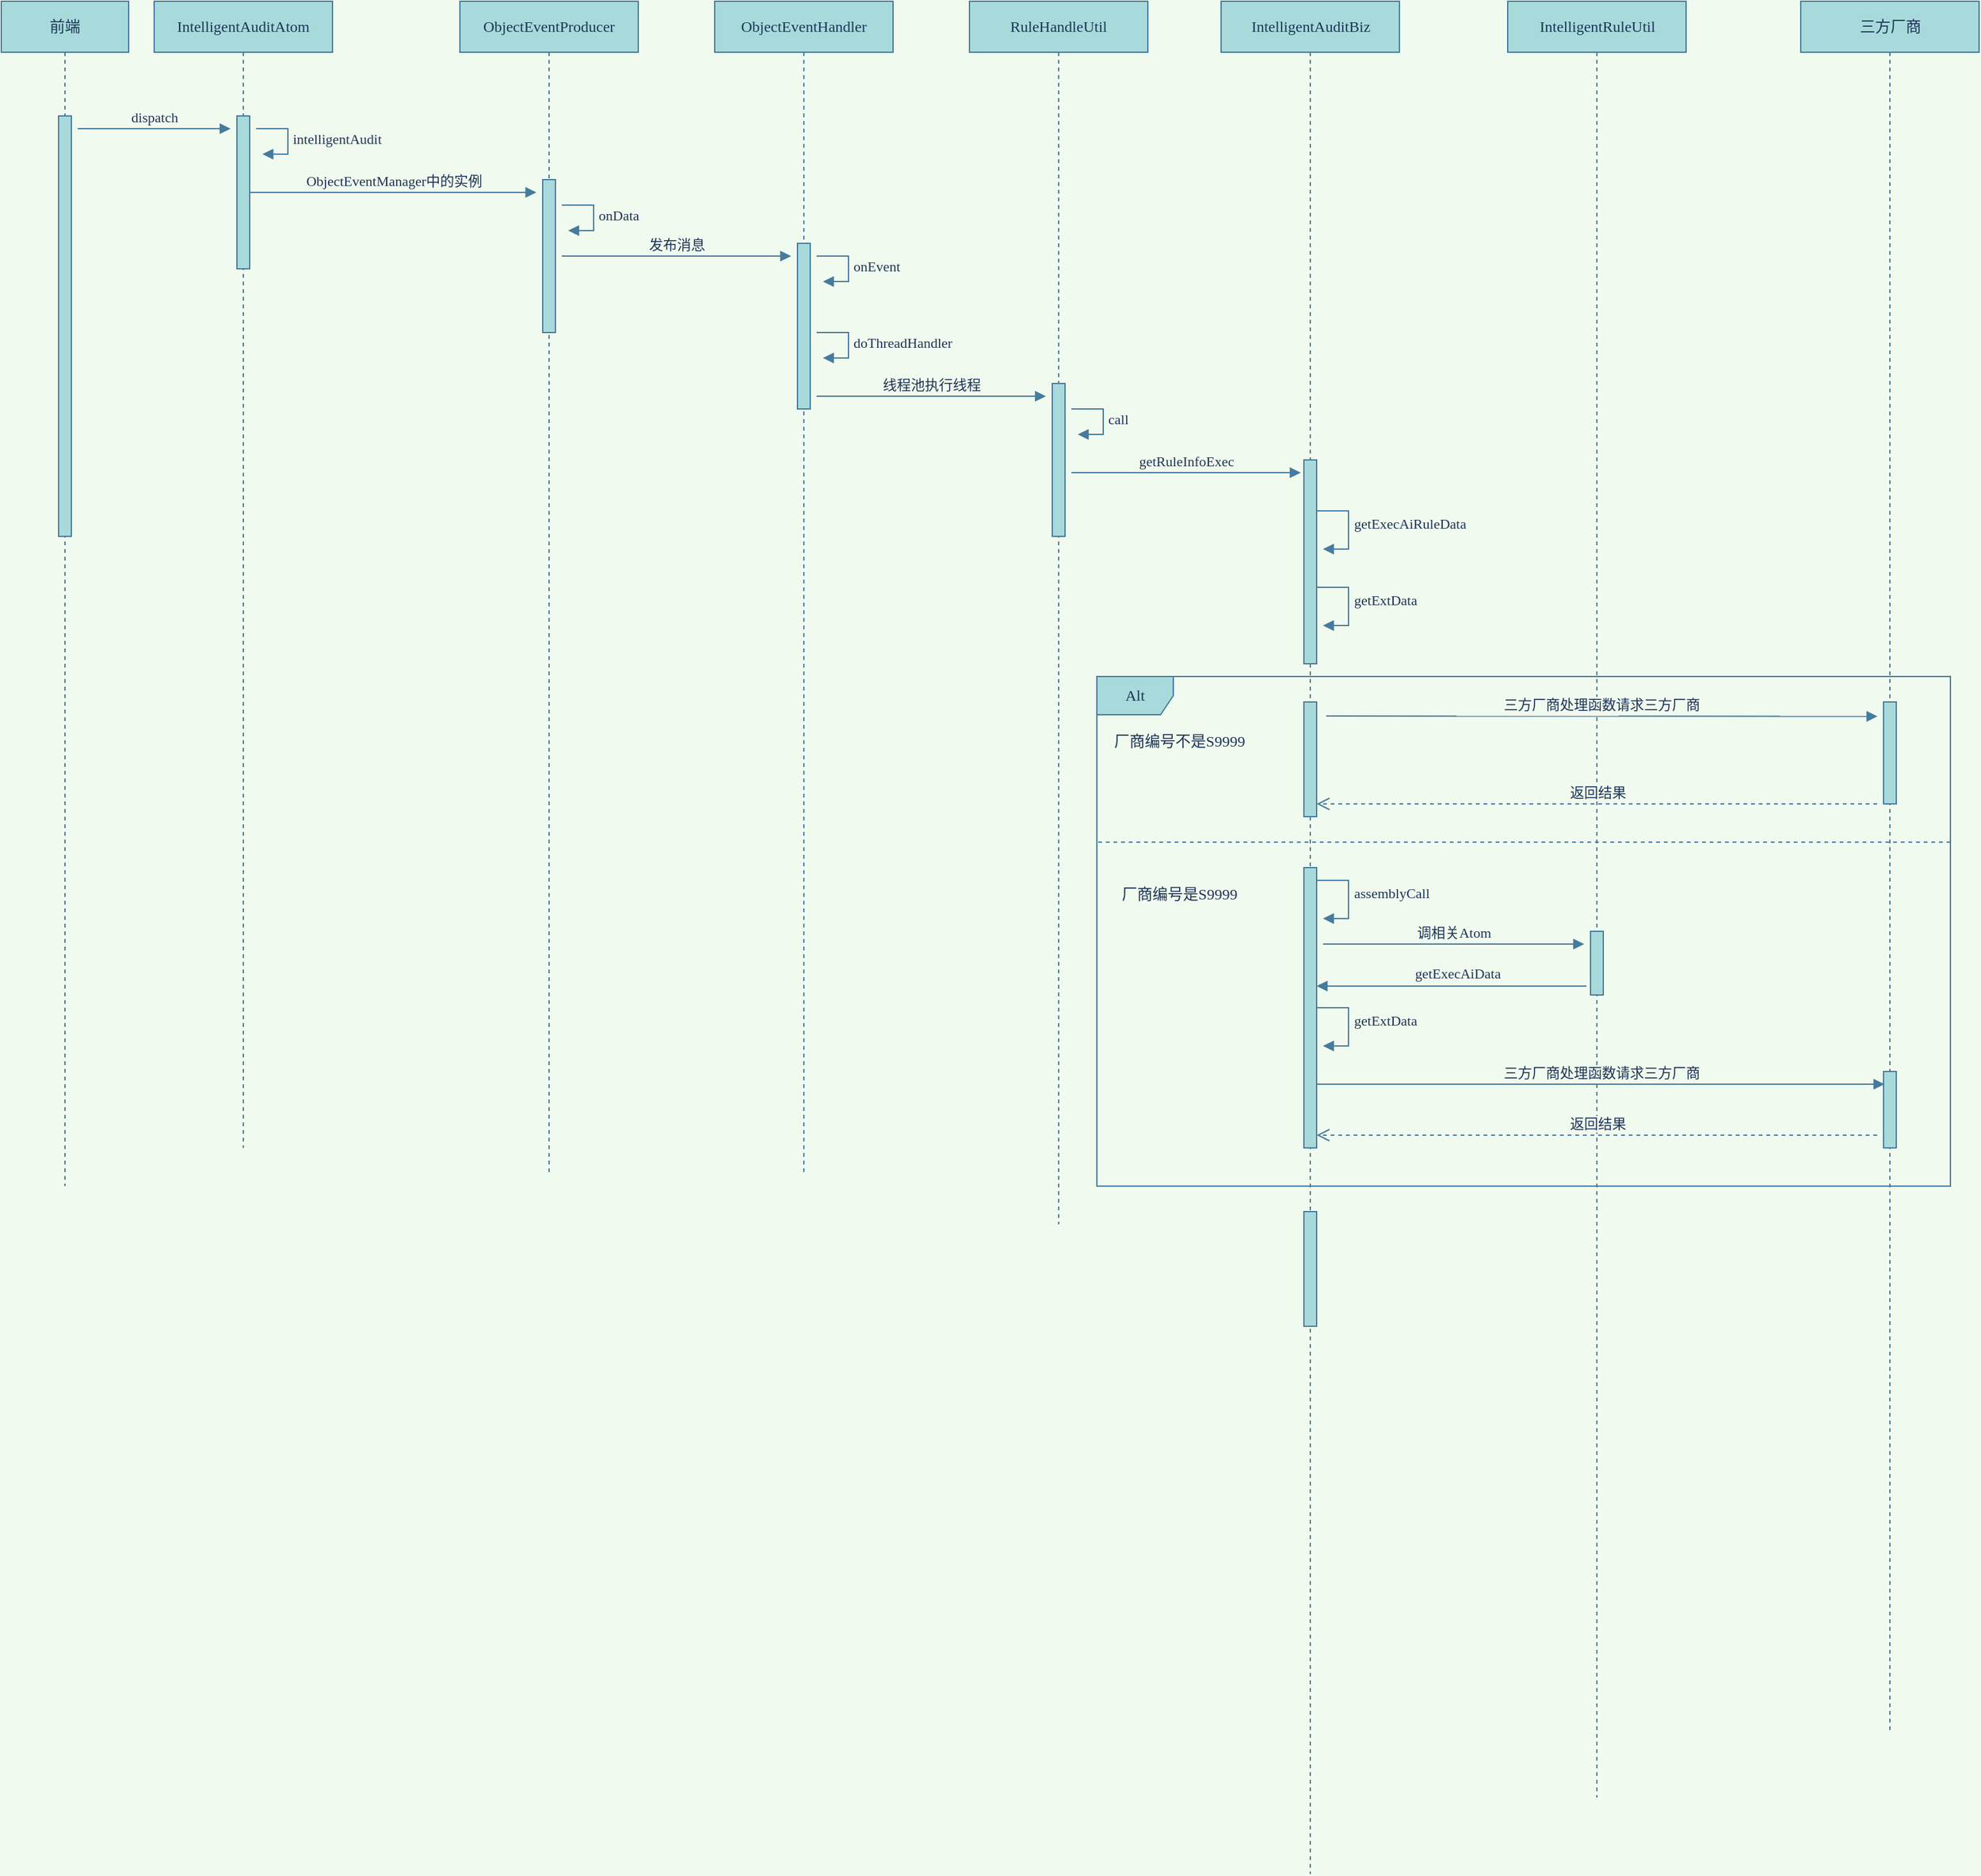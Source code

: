 <mxfile version="14.1.1" type="github">
  <diagram id="zghKUV4cW027AKgbunaZ" name="第 1 页">
    <mxGraphModel dx="1503" dy="791" grid="1" gridSize="10" guides="1" tooltips="1" connect="1" arrows="1" fold="1" page="1" pageScale="1" pageWidth="850" pageHeight="1100" background="#F1FAEE" math="0" shadow="0">
      <root>
        <mxCell id="0" />
        <mxCell id="1" parent="0" />
        <mxCell id="F1iLutC6E6IiqcUPJ3Px-1" value="前端" style="shape=umlLifeline;perimeter=lifelinePerimeter;whiteSpace=wrap;html=1;container=1;collapsible=0;recursiveResize=0;outlineConnect=0;rounded=0;sketch=0;strokeColor=#457B9D;fillColor=#A8DADC;fontColor=#1D3557;" vertex="1" parent="1">
          <mxGeometry x="80" y="80" width="100" height="930" as="geometry" />
        </mxCell>
        <mxCell id="F1iLutC6E6IiqcUPJ3Px-4" value="" style="html=1;points=[];perimeter=orthogonalPerimeter;rounded=0;sketch=0;strokeColor=#457B9D;fillColor=#A8DADC;fontFamily=Comic Sans MS;fontColor=#1D3557;" vertex="1" parent="F1iLutC6E6IiqcUPJ3Px-1">
          <mxGeometry x="45" y="90" width="10" height="330" as="geometry" />
        </mxCell>
        <mxCell id="F1iLutC6E6IiqcUPJ3Px-3" value="IntelligentAuditAtom" style="shape=umlLifeline;perimeter=lifelinePerimeter;whiteSpace=wrap;html=1;container=1;collapsible=0;recursiveResize=0;outlineConnect=0;rounded=0;sketch=0;strokeColor=#457B9D;fillColor=#A8DADC;fontColor=#1D3557;fontFamily=Comic Sans MS;" vertex="1" parent="1">
          <mxGeometry x="200" y="80" width="140" height="900" as="geometry" />
        </mxCell>
        <mxCell id="F1iLutC6E6IiqcUPJ3Px-13" value="" style="html=1;points=[];perimeter=orthogonalPerimeter;rounded=0;sketch=0;strokeColor=#457B9D;fillColor=#A8DADC;fontFamily=Comic Sans MS;fontColor=#1D3557;" vertex="1" parent="F1iLutC6E6IiqcUPJ3Px-3">
          <mxGeometry x="65" y="90" width="10" height="120" as="geometry" />
        </mxCell>
        <mxCell id="F1iLutC6E6IiqcUPJ3Px-6" value="dispatch" style="html=1;verticalAlign=bottom;endArrow=block;strokeColor=#457B9D;fillColor=#A8DADC;fontFamily=Comic Sans MS;fontColor=#1D3557;labelBackgroundColor=#F1FAEE;" edge="1" parent="1">
          <mxGeometry relative="1" as="geometry">
            <mxPoint x="140" y="180" as="sourcePoint" />
            <mxPoint x="260" y="180" as="targetPoint" />
          </mxGeometry>
        </mxCell>
        <mxCell id="F1iLutC6E6IiqcUPJ3Px-11" value="intelligentAudit" style="edgeStyle=orthogonalEdgeStyle;html=1;align=left;spacingLeft=2;endArrow=block;rounded=0;entryX=1;entryY=0;strokeColor=#457B9D;fillColor=#A8DADC;fontFamily=Comic Sans MS;fontColor=#1D3557;labelBackgroundColor=#F1FAEE;" edge="1" parent="1">
          <mxGeometry relative="1" as="geometry">
            <mxPoint x="280" y="180" as="sourcePoint" />
            <Array as="points">
              <mxPoint x="305" y="180" />
            </Array>
            <mxPoint x="285" y="200" as="targetPoint" />
          </mxGeometry>
        </mxCell>
        <mxCell id="F1iLutC6E6IiqcUPJ3Px-14" value="ObjectEventProducer" style="shape=umlLifeline;perimeter=lifelinePerimeter;whiteSpace=wrap;html=1;container=1;collapsible=0;recursiveResize=0;outlineConnect=0;rounded=0;sketch=0;strokeColor=#457B9D;fillColor=#A8DADC;fontColor=#1D3557;fontFamily=Comic Sans MS;" vertex="1" parent="1">
          <mxGeometry x="440" y="80" width="140" height="920" as="geometry" />
        </mxCell>
        <mxCell id="F1iLutC6E6IiqcUPJ3Px-15" value="" style="html=1;points=[];perimeter=orthogonalPerimeter;rounded=0;sketch=0;strokeColor=#457B9D;fillColor=#A8DADC;fontFamily=Comic Sans MS;fontColor=#1D3557;" vertex="1" parent="F1iLutC6E6IiqcUPJ3Px-14">
          <mxGeometry x="65" y="140" width="10" height="120" as="geometry" />
        </mxCell>
        <mxCell id="F1iLutC6E6IiqcUPJ3Px-16" value="ObjectEventHandler" style="shape=umlLifeline;perimeter=lifelinePerimeter;whiteSpace=wrap;html=1;container=1;collapsible=0;recursiveResize=0;outlineConnect=0;rounded=0;sketch=0;strokeColor=#457B9D;fillColor=#A8DADC;fontColor=#1D3557;fontFamily=Comic Sans MS;" vertex="1" parent="1">
          <mxGeometry x="640" y="80" width="140" height="920" as="geometry" />
        </mxCell>
        <mxCell id="F1iLutC6E6IiqcUPJ3Px-17" value="" style="html=1;points=[];perimeter=orthogonalPerimeter;rounded=0;sketch=0;strokeColor=#457B9D;fillColor=#A8DADC;fontFamily=Comic Sans MS;fontColor=#1D3557;" vertex="1" parent="F1iLutC6E6IiqcUPJ3Px-16">
          <mxGeometry x="65" y="190" width="10" height="130" as="geometry" />
        </mxCell>
        <mxCell id="F1iLutC6E6IiqcUPJ3Px-18" value="RuleHandleUtil" style="shape=umlLifeline;perimeter=lifelinePerimeter;whiteSpace=wrap;html=1;container=1;collapsible=0;recursiveResize=0;outlineConnect=0;rounded=0;sketch=0;strokeColor=#457B9D;fillColor=#A8DADC;fontColor=#1D3557;fontFamily=Comic Sans MS;" vertex="1" parent="1">
          <mxGeometry x="840" y="80" width="140" height="960" as="geometry" />
        </mxCell>
        <mxCell id="F1iLutC6E6IiqcUPJ3Px-19" value="" style="html=1;points=[];perimeter=orthogonalPerimeter;rounded=0;sketch=0;strokeColor=#457B9D;fillColor=#A8DADC;fontFamily=Comic Sans MS;fontColor=#1D3557;" vertex="1" parent="F1iLutC6E6IiqcUPJ3Px-18">
          <mxGeometry x="65" y="300" width="10" height="120" as="geometry" />
        </mxCell>
        <mxCell id="F1iLutC6E6IiqcUPJ3Px-38" value="IntelligentAuditBiz" style="shape=umlLifeline;perimeter=lifelinePerimeter;whiteSpace=wrap;html=1;container=1;collapsible=0;recursiveResize=0;outlineConnect=0;strokeColor=#457B9D;fillColor=#A8DADC;fontFamily=Comic Sans MS;fontColor=#1D3557;" vertex="1" parent="1">
          <mxGeometry x="1037.5" y="80" width="140" height="1470" as="geometry" />
        </mxCell>
        <mxCell id="F1iLutC6E6IiqcUPJ3Px-62" value="" style="html=1;points=[];perimeter=orthogonalPerimeter;rounded=0;sketch=0;strokeColor=#457B9D;fillColor=#A8DADC;fontColor=#1D3557;" vertex="1" parent="F1iLutC6E6IiqcUPJ3Px-38">
          <mxGeometry x="65" y="360" width="10" height="160" as="geometry" />
        </mxCell>
        <mxCell id="F1iLutC6E6IiqcUPJ3Px-40" value="三方厂商" style="shape=umlLifeline;perimeter=lifelinePerimeter;whiteSpace=wrap;html=1;container=1;collapsible=0;recursiveResize=0;outlineConnect=0;strokeColor=#457B9D;fillColor=#A8DADC;fontFamily=Comic Sans MS;fontColor=#1D3557;" vertex="1" parent="1">
          <mxGeometry x="1492.5" y="80" width="140" height="1360" as="geometry" />
        </mxCell>
        <mxCell id="F1iLutC6E6IiqcUPJ3Px-43" value="IntelligentRuleUtil" style="shape=umlLifeline;perimeter=lifelinePerimeter;whiteSpace=wrap;html=1;container=1;collapsible=0;recursiveResize=0;outlineConnect=0;strokeColor=#457B9D;fillColor=#A8DADC;fontFamily=Comic Sans MS;fontColor=#1D3557;" vertex="1" parent="1">
          <mxGeometry x="1262.5" y="80" width="140" height="1410" as="geometry" />
        </mxCell>
        <mxCell id="F1iLutC6E6IiqcUPJ3Px-47" value="三方厂商处理函数请求三方厂商" style="html=1;verticalAlign=bottom;endArrow=block;strokeColor=#457B9D;fillColor=#A8DADC;fontColor=#1D3557;fontFamily=Comic Sans MS;entryX=-0.48;entryY=0.141;entryDx=0;entryDy=0;entryPerimeter=0;labelBackgroundColor=#F1FAEE;" edge="1" parent="1" target="F1iLutC6E6IiqcUPJ3Px-50">
          <mxGeometry relative="1" as="geometry">
            <mxPoint x="1120" y="641" as="sourcePoint" />
            <mxPoint x="1542.5" y="640" as="targetPoint" />
          </mxGeometry>
        </mxCell>
        <mxCell id="F1iLutC6E6IiqcUPJ3Px-48" value="" style="html=1;points=[];perimeter=orthogonalPerimeter;rounded=0;sketch=0;strokeColor=#457B9D;fillColor=#A8DADC;fontColor=#1D3557;" vertex="1" parent="1">
          <mxGeometry x="1102.5" y="760" width="10" height="220" as="geometry" />
        </mxCell>
        <mxCell id="F1iLutC6E6IiqcUPJ3Px-49" value="&lt;span style=&quot;text-align: center&quot;&gt;getExtData&lt;/span&gt;" style="edgeStyle=orthogonalEdgeStyle;html=1;align=left;spacingLeft=2;endArrow=block;rounded=0;strokeColor=#457B9D;fillColor=#A8DADC;fontFamily=Comic Sans MS;fontColor=#1D3557;labelBackgroundColor=#F1FAEE;" edge="1" parent="1">
          <mxGeometry relative="1" as="geometry">
            <mxPoint x="1117.5" y="540.01" as="sourcePoint" />
            <Array as="points">
              <mxPoint x="1112.5" y="540.01" />
              <mxPoint x="1137.5" y="540.01" />
              <mxPoint x="1137.5" y="570.01" />
            </Array>
            <mxPoint x="1117.5" y="570" as="targetPoint" />
          </mxGeometry>
        </mxCell>
        <mxCell id="F1iLutC6E6IiqcUPJ3Px-50" value="" style="html=1;points=[];perimeter=orthogonalPerimeter;rounded=0;sketch=0;strokeColor=#457B9D;fillColor=#A8DADC;fontColor=#1D3557;" vertex="1" parent="1">
          <mxGeometry x="1557.5" y="630" width="10" height="80" as="geometry" />
        </mxCell>
        <mxCell id="F1iLutC6E6IiqcUPJ3Px-51" value="" style="html=1;points=[];perimeter=orthogonalPerimeter;rounded=0;sketch=0;strokeColor=#457B9D;fillColor=#A8DADC;fontColor=#1D3557;" vertex="1" parent="1">
          <mxGeometry x="1557.5" y="920" width="10" height="60" as="geometry" />
        </mxCell>
        <mxCell id="F1iLutC6E6IiqcUPJ3Px-52" value="" style="html=1;points=[];perimeter=orthogonalPerimeter;rounded=0;sketch=0;strokeColor=#457B9D;fillColor=#A8DADC;fontColor=#1D3557;" vertex="1" parent="1">
          <mxGeometry x="1327.5" y="810" width="10" height="50" as="geometry" />
        </mxCell>
        <mxCell id="F1iLutC6E6IiqcUPJ3Px-53" value="返回结果" style="html=1;verticalAlign=bottom;endArrow=open;dashed=1;endSize=8;strokeColor=#457B9D;fillColor=#A8DADC;fontColor=#1D3557;labelBackgroundColor=#F1FAEE;" edge="1" parent="1">
          <mxGeometry relative="1" as="geometry">
            <mxPoint x="1552.5" y="710" as="sourcePoint" />
            <mxPoint x="1112.5" y="710" as="targetPoint" />
          </mxGeometry>
        </mxCell>
        <mxCell id="F1iLutC6E6IiqcUPJ3Px-54" value="&lt;span style=&quot;text-align: center&quot;&gt;assemblyCall&lt;/span&gt;" style="edgeStyle=orthogonalEdgeStyle;html=1;align=left;spacingLeft=2;endArrow=block;rounded=0;strokeColor=#457B9D;fillColor=#A8DADC;fontFamily=Comic Sans MS;fontColor=#1D3557;labelBackgroundColor=#F1FAEE;" edge="1" parent="1">
          <mxGeometry relative="1" as="geometry">
            <mxPoint x="1117.5" y="770.01" as="sourcePoint" />
            <Array as="points">
              <mxPoint x="1112.5" y="770.01" />
              <mxPoint x="1137.5" y="770.01" />
              <mxPoint x="1137.5" y="800.01" />
            </Array>
            <mxPoint x="1117.5" y="800" as="targetPoint" />
          </mxGeometry>
        </mxCell>
        <mxCell id="F1iLutC6E6IiqcUPJ3Px-55" value="调相关Atom" style="verticalAlign=bottom;endArrow=block;strokeColor=#457B9D;fillColor=#A8DADC;fontColor=#1D3557;fontFamily=Comic Sans MS;html=1;labelBackgroundColor=#F1FAEE;" edge="1" parent="1">
          <mxGeometry width="80" relative="1" as="geometry">
            <mxPoint x="1117.5" y="820" as="sourcePoint" />
            <mxPoint x="1322.5" y="820" as="targetPoint" />
          </mxGeometry>
        </mxCell>
        <mxCell id="F1iLutC6E6IiqcUPJ3Px-56" value="" style="endArrow=none;startArrow=block;endFill=0;startFill=1;html=1;strokeColor=#457B9D;fillColor=#A8DADC;fontFamily=Comic Sans MS;fontColor=#1D3557;entryX=-0.319;entryY=0.86;entryDx=0;entryDy=0;entryPerimeter=0;labelBackgroundColor=#F1FAEE;" edge="1" parent="1" target="F1iLutC6E6IiqcUPJ3Px-52">
          <mxGeometry width="160" relative="1" as="geometry">
            <mxPoint x="1112.5" y="853" as="sourcePoint" />
            <mxPoint x="1272.5" y="910" as="targetPoint" />
          </mxGeometry>
        </mxCell>
        <mxCell id="F1iLutC6E6IiqcUPJ3Px-57" value="getExecAiData" style="edgeLabel;html=1;align=center;verticalAlign=middle;resizable=0;points=[];fontFamily=Comic Sans MS;fontColor=#1D3557;labelBackgroundColor=#F1FAEE;" vertex="1" connectable="0" parent="F1iLutC6E6IiqcUPJ3Px-56">
          <mxGeometry x="-0.192" y="-2" relative="1" as="geometry">
            <mxPoint x="24.29" y="-12.08" as="offset" />
          </mxGeometry>
        </mxCell>
        <mxCell id="F1iLutC6E6IiqcUPJ3Px-58" value="&lt;span style=&quot;text-align: center&quot;&gt;getExtData&lt;/span&gt;" style="edgeStyle=orthogonalEdgeStyle;html=1;align=left;spacingLeft=2;endArrow=block;rounded=0;strokeColor=#457B9D;fillColor=#A8DADC;fontFamily=Comic Sans MS;fontColor=#1D3557;labelBackgroundColor=#F1FAEE;" edge="1" parent="1">
          <mxGeometry relative="1" as="geometry">
            <mxPoint x="1117.5" y="870.01" as="sourcePoint" />
            <Array as="points">
              <mxPoint x="1112.5" y="870.01" />
              <mxPoint x="1137.5" y="870.01" />
              <mxPoint x="1137.5" y="900.01" />
            </Array>
            <mxPoint x="1117.5" y="900" as="targetPoint" />
          </mxGeometry>
        </mxCell>
        <mxCell id="F1iLutC6E6IiqcUPJ3Px-59" value="三方厂商处理函数请求三方厂商" style="html=1;verticalAlign=bottom;endArrow=block;strokeColor=#457B9D;fillColor=#A8DADC;fontColor=#1D3557;fontFamily=Comic Sans MS;entryX=-0.48;entryY=0.141;entryDx=0;entryDy=0;entryPerimeter=0;labelBackgroundColor=#F1FAEE;" edge="1" parent="1">
          <mxGeometry relative="1" as="geometry">
            <mxPoint x="1112.5" y="930" as="sourcePoint" />
            <mxPoint x="1558.2" y="930" as="targetPoint" />
          </mxGeometry>
        </mxCell>
        <mxCell id="F1iLutC6E6IiqcUPJ3Px-60" value="返回结果" style="html=1;verticalAlign=bottom;endArrow=open;dashed=1;endSize=8;strokeColor=#457B9D;fillColor=#A8DADC;fontColor=#1D3557;labelBackgroundColor=#F1FAEE;" edge="1" parent="1">
          <mxGeometry relative="1" as="geometry">
            <mxPoint x="1552.5" y="970" as="sourcePoint" />
            <mxPoint x="1112.5" y="970" as="targetPoint" />
          </mxGeometry>
        </mxCell>
        <mxCell id="F1iLutC6E6IiqcUPJ3Px-66" value="ObjectEventManager中的实例" style="html=1;verticalAlign=bottom;endArrow=block;strokeColor=#457B9D;fillColor=#A8DADC;fontFamily=Comic Sans MS;fontColor=#1D3557;labelBackgroundColor=#F1FAEE;" edge="1" parent="1">
          <mxGeometry width="80" relative="1" as="geometry">
            <mxPoint x="275" y="230" as="sourcePoint" />
            <mxPoint x="500" y="230" as="targetPoint" />
          </mxGeometry>
        </mxCell>
        <mxCell id="F1iLutC6E6IiqcUPJ3Px-67" value="onData" style="edgeStyle=orthogonalEdgeStyle;html=1;align=left;spacingLeft=2;endArrow=block;rounded=0;entryX=1;entryY=0;strokeColor=#457B9D;fillColor=#A8DADC;fontFamily=Comic Sans MS;fontColor=#1D3557;labelBackgroundColor=#F1FAEE;" edge="1" parent="1">
          <mxGeometry relative="1" as="geometry">
            <mxPoint x="520" y="240" as="sourcePoint" />
            <Array as="points">
              <mxPoint x="545" y="240" />
            </Array>
            <mxPoint x="525" y="260" as="targetPoint" />
          </mxGeometry>
        </mxCell>
        <mxCell id="F1iLutC6E6IiqcUPJ3Px-68" value="onEvent" style="edgeStyle=orthogonalEdgeStyle;html=1;align=left;spacingLeft=2;endArrow=block;rounded=0;entryX=1;entryY=0;strokeColor=#457B9D;fillColor=#A8DADC;fontFamily=Comic Sans MS;fontColor=#1D3557;labelBackgroundColor=#F1FAEE;" edge="1" parent="1">
          <mxGeometry relative="1" as="geometry">
            <mxPoint x="720" y="280" as="sourcePoint" />
            <Array as="points">
              <mxPoint x="745" y="280" />
            </Array>
            <mxPoint x="725" y="300" as="targetPoint" />
          </mxGeometry>
        </mxCell>
        <mxCell id="F1iLutC6E6IiqcUPJ3Px-69" value="doThreadHandler" style="edgeStyle=orthogonalEdgeStyle;html=1;align=left;spacingLeft=2;endArrow=block;rounded=0;entryX=1;entryY=0;strokeColor=#457B9D;fillColor=#A8DADC;fontFamily=Comic Sans MS;fontColor=#1D3557;labelBackgroundColor=#F1FAEE;" edge="1" parent="1">
          <mxGeometry relative="1" as="geometry">
            <mxPoint x="720" y="340" as="sourcePoint" />
            <Array as="points">
              <mxPoint x="745" y="340" />
            </Array>
            <mxPoint x="725" y="360" as="targetPoint" />
          </mxGeometry>
        </mxCell>
        <mxCell id="F1iLutC6E6IiqcUPJ3Px-84" value="发布消息" style="html=1;verticalAlign=bottom;endArrow=block;strokeColor=#457B9D;fillColor=#A8DADC;fontFamily=Comic Sans MS;fontColor=#1D3557;labelBackgroundColor=#F1FAEE;" edge="1" parent="1">
          <mxGeometry width="80" relative="1" as="geometry">
            <mxPoint x="520" y="280" as="sourcePoint" />
            <mxPoint x="700" y="280" as="targetPoint" />
          </mxGeometry>
        </mxCell>
        <mxCell id="F1iLutC6E6IiqcUPJ3Px-85" value="线程池执行线程" style="html=1;verticalAlign=bottom;endArrow=block;strokeColor=#457B9D;fillColor=#A8DADC;fontFamily=Comic Sans MS;fontColor=#1D3557;labelBackgroundColor=#F1FAEE;" edge="1" parent="1">
          <mxGeometry width="80" relative="1" as="geometry">
            <mxPoint x="720" y="390" as="sourcePoint" />
            <mxPoint x="900" y="390" as="targetPoint" />
          </mxGeometry>
        </mxCell>
        <mxCell id="F1iLutC6E6IiqcUPJ3Px-87" value="call" style="edgeStyle=orthogonalEdgeStyle;html=1;align=left;spacingLeft=2;endArrow=block;rounded=0;entryX=1;entryY=0;strokeColor=#457B9D;fillColor=#A8DADC;fontFamily=Comic Sans MS;fontColor=#1D3557;labelBackgroundColor=#F1FAEE;" edge="1" parent="1">
          <mxGeometry relative="1" as="geometry">
            <mxPoint x="920" y="400" as="sourcePoint" />
            <Array as="points">
              <mxPoint x="945" y="400" />
              <mxPoint x="945" y="420" />
            </Array>
            <mxPoint x="925" y="420" as="targetPoint" />
          </mxGeometry>
        </mxCell>
        <mxCell id="F1iLutC6E6IiqcUPJ3Px-88" value="getRuleInfoExec" style="html=1;verticalAlign=bottom;endArrow=block;strokeColor=#457B9D;fillColor=#A8DADC;fontFamily=Comic Sans MS;fontColor=#1D3557;labelBackgroundColor=#F1FAEE;" edge="1" parent="1">
          <mxGeometry width="80" relative="1" as="geometry">
            <mxPoint x="920" y="450" as="sourcePoint" />
            <mxPoint x="1100" y="450" as="targetPoint" />
          </mxGeometry>
        </mxCell>
        <mxCell id="F1iLutC6E6IiqcUPJ3Px-89" value="&lt;span style=&quot;text-align: center&quot;&gt;getExecAiRuleData&lt;/span&gt;" style="edgeStyle=orthogonalEdgeStyle;html=1;align=left;spacingLeft=2;endArrow=block;rounded=0;strokeColor=#457B9D;fillColor=#A8DADC;fontFamily=Comic Sans MS;fontColor=#1D3557;labelBackgroundColor=#F1FAEE;" edge="1" parent="1">
          <mxGeometry relative="1" as="geometry">
            <mxPoint x="1117.5" y="480.01" as="sourcePoint" />
            <Array as="points">
              <mxPoint x="1112.5" y="480.01" />
              <mxPoint x="1137.5" y="480.01" />
              <mxPoint x="1137.5" y="510.01" />
            </Array>
            <mxPoint x="1117.5" y="510" as="targetPoint" />
          </mxGeometry>
        </mxCell>
        <mxCell id="F1iLutC6E6IiqcUPJ3Px-93" value="Alt" style="shape=umlFrame;whiteSpace=wrap;rounded=0;sketch=0;strokeColor=#457B9D;fillColor=#A8DADC;fontFamily=Comic Sans MS;fontColor=#1D3557;fontStyle=0;html=1;" vertex="1" parent="1">
          <mxGeometry x="940" y="610" width="670" height="400" as="geometry" />
        </mxCell>
        <mxCell id="F1iLutC6E6IiqcUPJ3Px-95" value="" style="endArrow=none;html=1;strokeColor=#457B9D;fillColor=#A8DADC;fontFamily=Comic Sans MS;fontColor=#1D3557;dashed=1;labelBackgroundColor=#F1FAEE;" edge="1" parent="1">
          <mxGeometry width="50" height="50" relative="1" as="geometry">
            <mxPoint x="1610" y="740" as="sourcePoint" />
            <mxPoint x="941" y="740" as="targetPoint" />
          </mxGeometry>
        </mxCell>
        <mxCell id="F1iLutC6E6IiqcUPJ3Px-96" value="厂商编号不是S9999" style="text;resizable=0;autosize=1;align=center;verticalAlign=middle;points=[];fillColor=none;strokeColor=none;rounded=0;sketch=0;fontFamily=Comic Sans MS;fontColor=#1D3557;" vertex="1" parent="1">
          <mxGeometry x="940" y="650" width="130" height="20" as="geometry" />
        </mxCell>
        <mxCell id="F1iLutC6E6IiqcUPJ3Px-97" value="厂商编号是S9999" style="text;resizable=0;autosize=1;align=center;verticalAlign=middle;points=[];fillColor=none;strokeColor=none;rounded=0;sketch=0;fontFamily=Comic Sans MS;fontColor=#1D3557;" vertex="1" parent="1">
          <mxGeometry x="950" y="770" width="110" height="20" as="geometry" />
        </mxCell>
        <mxCell id="F1iLutC6E6IiqcUPJ3Px-98" value="" style="html=1;points=[];perimeter=orthogonalPerimeter;rounded=0;sketch=0;strokeColor=#457B9D;fillColor=#A8DADC;fontColor=#1D3557;" vertex="1" parent="1">
          <mxGeometry x="1102.5" y="630" width="10" height="90" as="geometry" />
        </mxCell>
        <mxCell id="F1iLutC6E6IiqcUPJ3Px-99" value="" style="html=1;points=[];perimeter=orthogonalPerimeter;rounded=0;sketch=0;strokeColor=#457B9D;fillColor=#A8DADC;fontColor=#1D3557;" vertex="1" parent="1">
          <mxGeometry x="1102.5" y="1030" width="10" height="90" as="geometry" />
        </mxCell>
      </root>
    </mxGraphModel>
  </diagram>
</mxfile>
